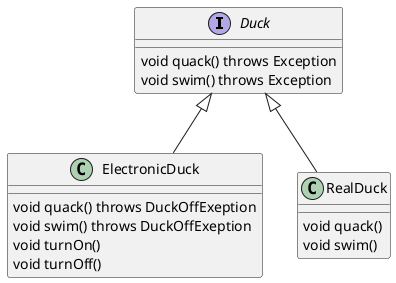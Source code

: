 @startuml LSP New
Interface Duck {
    void quack() throws Exception
    void swim() throws Exception
    }

class ElectronicDuck {
    void quack() throws DuckOffExeption
    void swim() throws DuckOffExeption
    void turnOn()
    void turnOff()
}

class RealDuck{
    void quack()
    void swim()
}

Duck <|-- ElectronicDuck
Duck <|-- RealDuck
@enduml
